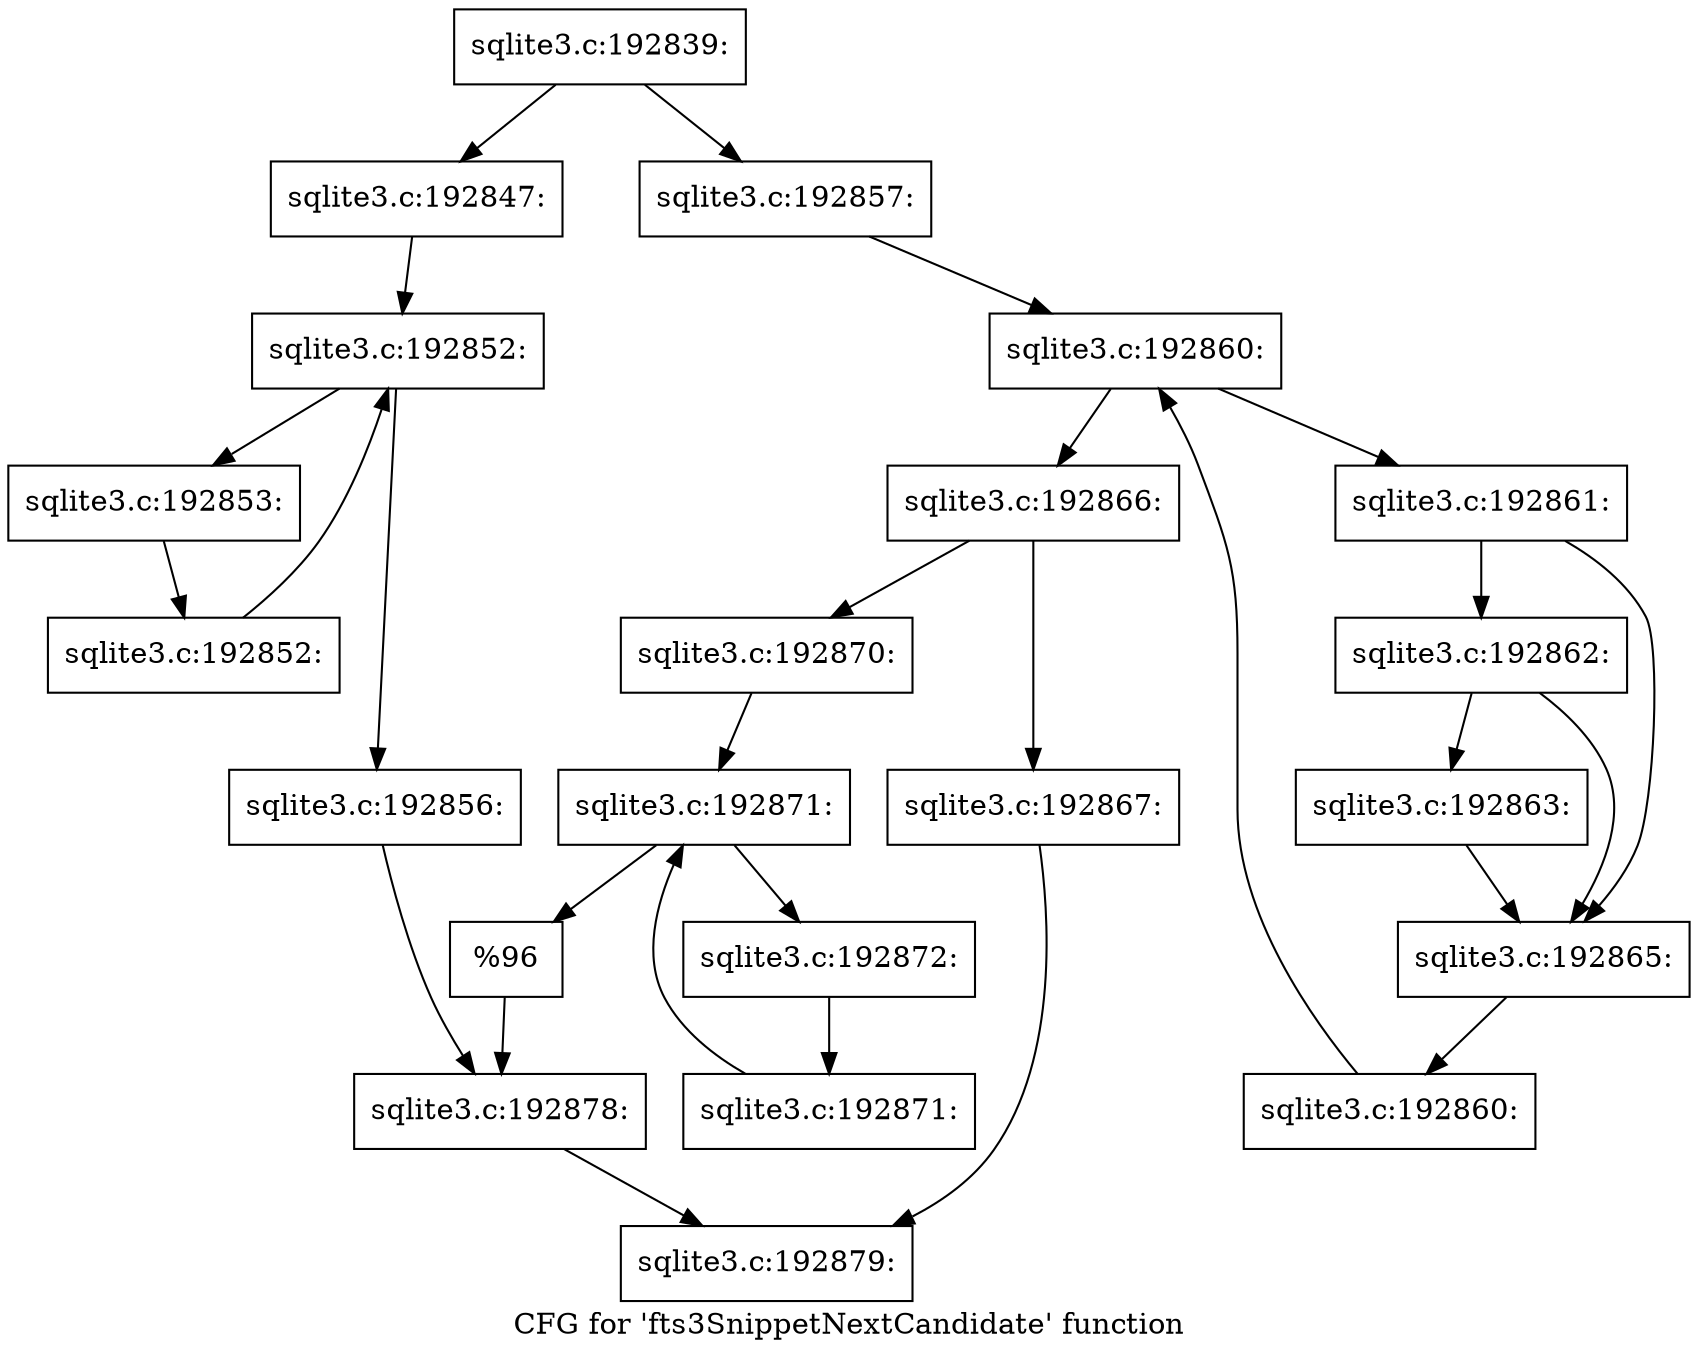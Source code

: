 digraph "CFG for 'fts3SnippetNextCandidate' function" {
	label="CFG for 'fts3SnippetNextCandidate' function";

	Node0x55c0fb2cb7c0 [shape=record,label="{sqlite3.c:192839:}"];
	Node0x55c0fb2cb7c0 -> Node0x55c0fb2cbb30;
	Node0x55c0fb2cb7c0 -> Node0x55c0fb2cbbd0;
	Node0x55c0fb2cbb30 [shape=record,label="{sqlite3.c:192847:}"];
	Node0x55c0fb2cbb30 -> Node0x55c0fb2ce080;
	Node0x55c0fb2ce080 [shape=record,label="{sqlite3.c:192852:}"];
	Node0x55c0fb2ce080 -> Node0x55c0fb2ce2a0;
	Node0x55c0fb2ce080 -> Node0x55c0fb2cded0;
	Node0x55c0fb2ce2a0 [shape=record,label="{sqlite3.c:192853:}"];
	Node0x55c0fb2ce2a0 -> Node0x55c0fb2ce210;
	Node0x55c0fb2ce210 [shape=record,label="{sqlite3.c:192852:}"];
	Node0x55c0fb2ce210 -> Node0x55c0fb2ce080;
	Node0x55c0fb2cded0 [shape=record,label="{sqlite3.c:192856:}"];
	Node0x55c0fb2cded0 -> Node0x55c0fb2cbb80;
	Node0x55c0fb2cbbd0 [shape=record,label="{sqlite3.c:192857:}"];
	Node0x55c0fb2cbbd0 -> Node0x55c0fb2d0630;
	Node0x55c0fb2d0630 [shape=record,label="{sqlite3.c:192860:}"];
	Node0x55c0fb2d0630 -> Node0x55c0fb2d0770;
	Node0x55c0fb2d0630 -> Node0x55c0fb2d0480;
	Node0x55c0fb2d0770 [shape=record,label="{sqlite3.c:192861:}"];
	Node0x55c0fb2d0770 -> Node0x55c0fb2d1400;
	Node0x55c0fb2d0770 -> Node0x55c0fb2d13b0;
	Node0x55c0fb2d1400 [shape=record,label="{sqlite3.c:192862:}"];
	Node0x55c0fb2d1400 -> Node0x55c0fb2d1360;
	Node0x55c0fb2d1400 -> Node0x55c0fb2d13b0;
	Node0x55c0fb2d1360 [shape=record,label="{sqlite3.c:192863:}"];
	Node0x55c0fb2d1360 -> Node0x55c0fb2d13b0;
	Node0x55c0fb2d13b0 [shape=record,label="{sqlite3.c:192865:}"];
	Node0x55c0fb2d13b0 -> Node0x55c0fb2d06e0;
	Node0x55c0fb2d06e0 [shape=record,label="{sqlite3.c:192860:}"];
	Node0x55c0fb2d06e0 -> Node0x55c0fb2d0630;
	Node0x55c0fb2d0480 [shape=record,label="{sqlite3.c:192866:}"];
	Node0x55c0fb2d0480 -> Node0x55c0fb2d2550;
	Node0x55c0fb2d0480 -> Node0x55c0fb2d25a0;
	Node0x55c0fb2d2550 [shape=record,label="{sqlite3.c:192867:}"];
	Node0x55c0fb2d2550 -> Node0x55c0fb2cb940;
	Node0x55c0fb2d25a0 [shape=record,label="{sqlite3.c:192870:}"];
	Node0x55c0fb2d25a0 -> Node0x55c0fb2d3390;
	Node0x55c0fb2d3390 [shape=record,label="{sqlite3.c:192871:}"];
	Node0x55c0fb2d3390 -> Node0x55c0fb2d35b0;
	Node0x55c0fb2d3390 -> Node0x55c0fb2d31e0;
	Node0x55c0fb2d35b0 [shape=record,label="{sqlite3.c:192872:}"];
	Node0x55c0fb2d35b0 -> Node0x55c0fb2d3520;
	Node0x55c0fb2d3520 [shape=record,label="{sqlite3.c:192871:}"];
	Node0x55c0fb2d3520 -> Node0x55c0fb2d3390;
	Node0x55c0fb2d31e0 [shape=record,label="{%96}"];
	Node0x55c0fb2d31e0 -> Node0x55c0fb2cbb80;
	Node0x55c0fb2cbb80 [shape=record,label="{sqlite3.c:192878:}"];
	Node0x55c0fb2cbb80 -> Node0x55c0fb2cb940;
	Node0x55c0fb2cb940 [shape=record,label="{sqlite3.c:192879:}"];
}
